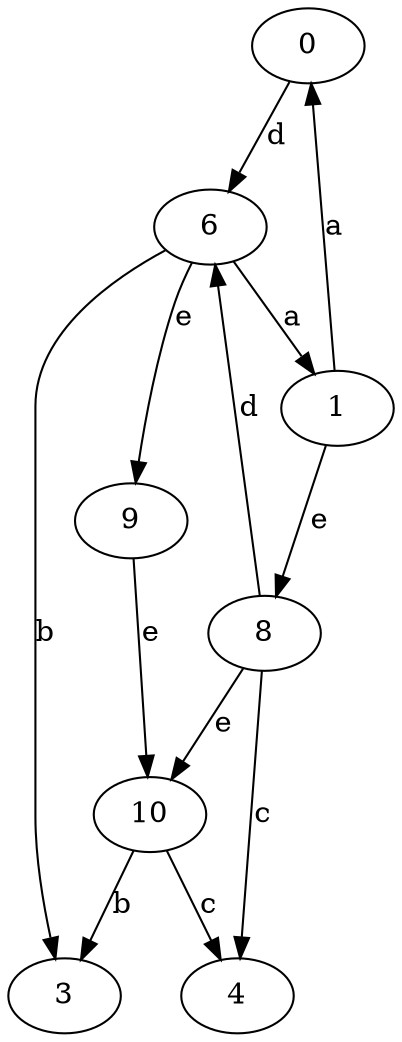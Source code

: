strict digraph  {
0;
1;
3;
4;
6;
8;
9;
10;
0 -> 6  [label=d];
1 -> 0  [label=a];
1 -> 8  [label=e];
6 -> 1  [label=a];
6 -> 3  [label=b];
6 -> 9  [label=e];
8 -> 4  [label=c];
8 -> 6  [label=d];
8 -> 10  [label=e];
9 -> 10  [label=e];
10 -> 3  [label=b];
10 -> 4  [label=c];
}
